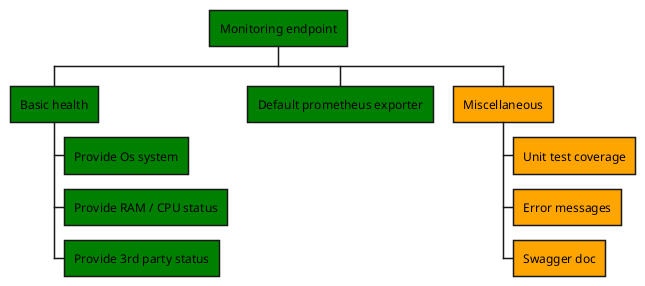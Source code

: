 @startwbs
'https://plantuml.com/wbs-diagram
'https://github.com/Hidden-goblin/eaidashboard/issues/72

*[#green] Monitoring endpoint
**[#green] Basic health
***[#green] Provide Os system
***[#green] Provide RAM / CPU status
***[#green] Provide 3rd party status
**[#green] Default prometheus exporter
**[#orange] Miscellaneous
***[#orange] Unit test coverage
***[#orange] Error messages
***[#orange] Swagger doc
@endwbs